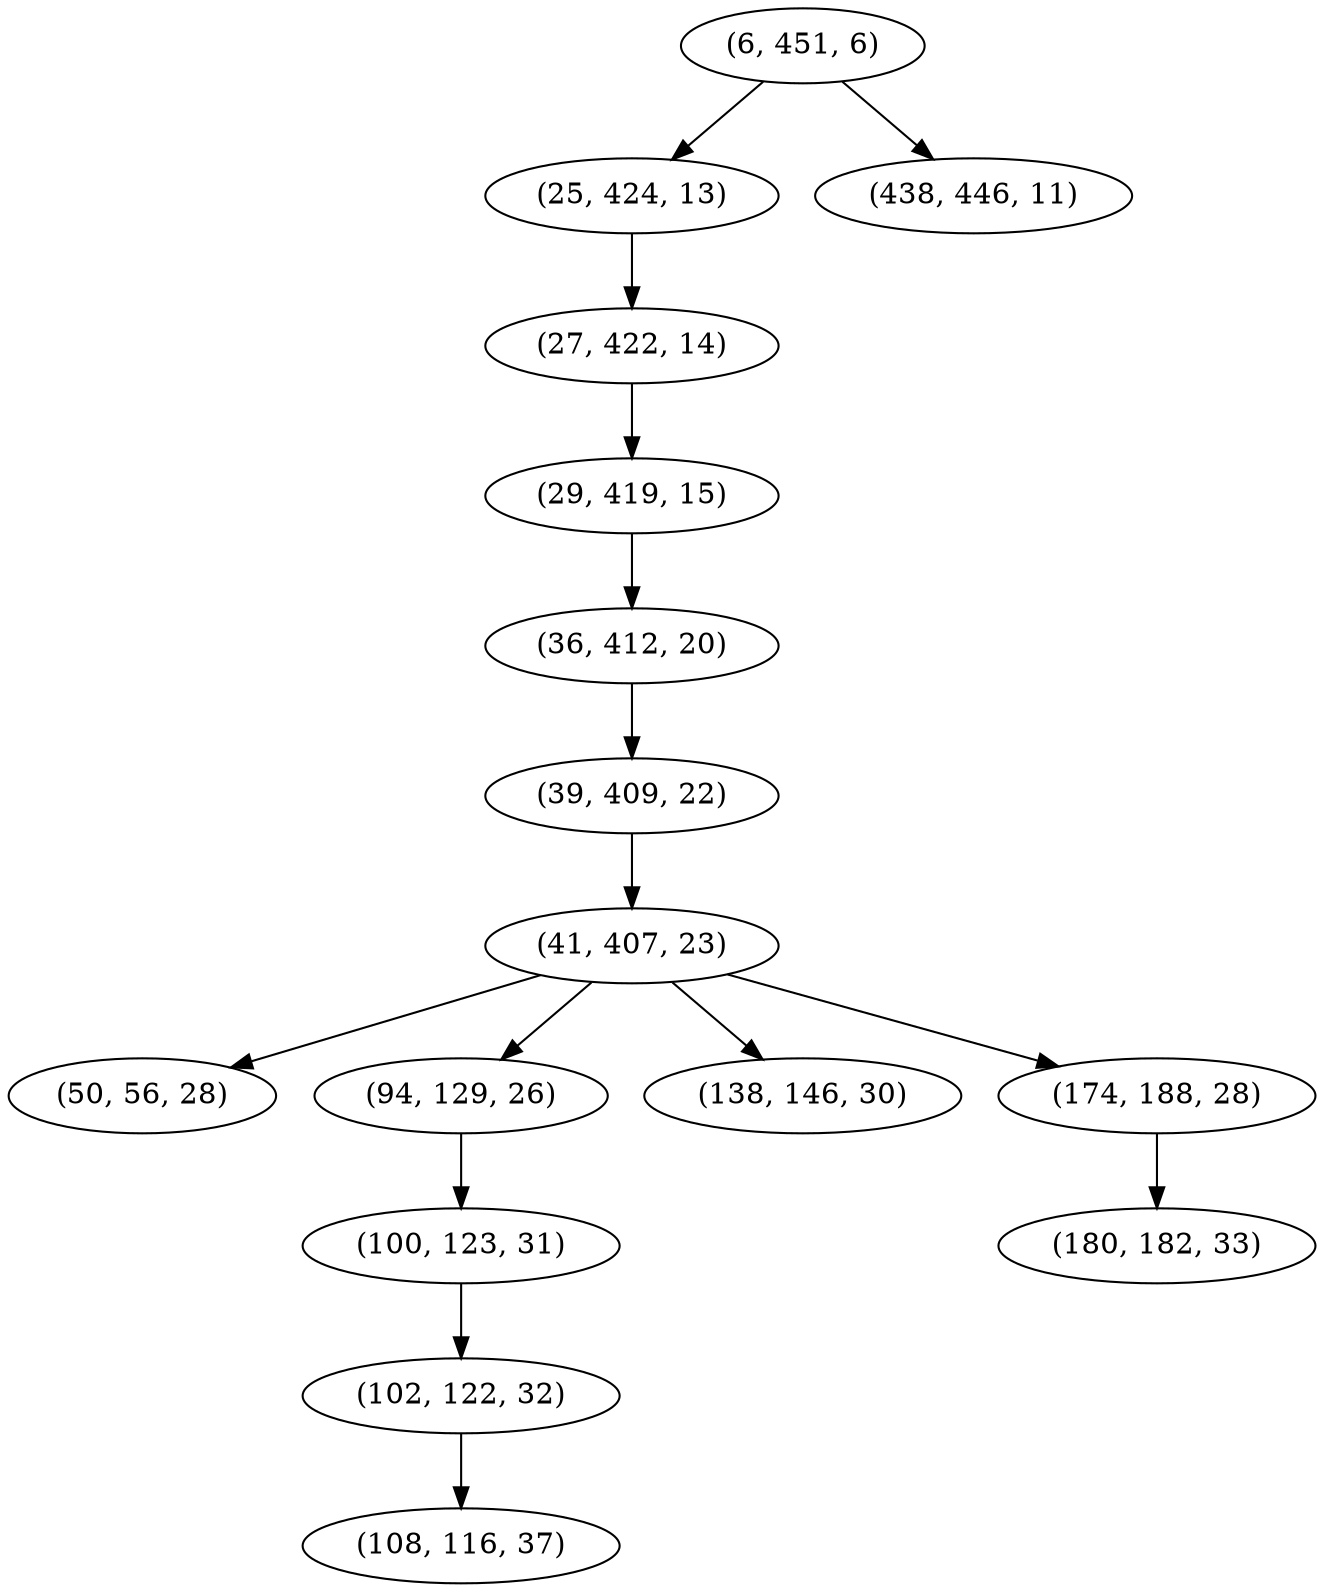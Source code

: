 digraph tree {
    "(6, 451, 6)";
    "(25, 424, 13)";
    "(27, 422, 14)";
    "(29, 419, 15)";
    "(36, 412, 20)";
    "(39, 409, 22)";
    "(41, 407, 23)";
    "(50, 56, 28)";
    "(94, 129, 26)";
    "(100, 123, 31)";
    "(102, 122, 32)";
    "(108, 116, 37)";
    "(138, 146, 30)";
    "(174, 188, 28)";
    "(180, 182, 33)";
    "(438, 446, 11)";
    "(6, 451, 6)" -> "(25, 424, 13)";
    "(6, 451, 6)" -> "(438, 446, 11)";
    "(25, 424, 13)" -> "(27, 422, 14)";
    "(27, 422, 14)" -> "(29, 419, 15)";
    "(29, 419, 15)" -> "(36, 412, 20)";
    "(36, 412, 20)" -> "(39, 409, 22)";
    "(39, 409, 22)" -> "(41, 407, 23)";
    "(41, 407, 23)" -> "(50, 56, 28)";
    "(41, 407, 23)" -> "(94, 129, 26)";
    "(41, 407, 23)" -> "(138, 146, 30)";
    "(41, 407, 23)" -> "(174, 188, 28)";
    "(94, 129, 26)" -> "(100, 123, 31)";
    "(100, 123, 31)" -> "(102, 122, 32)";
    "(102, 122, 32)" -> "(108, 116, 37)";
    "(174, 188, 28)" -> "(180, 182, 33)";
}
